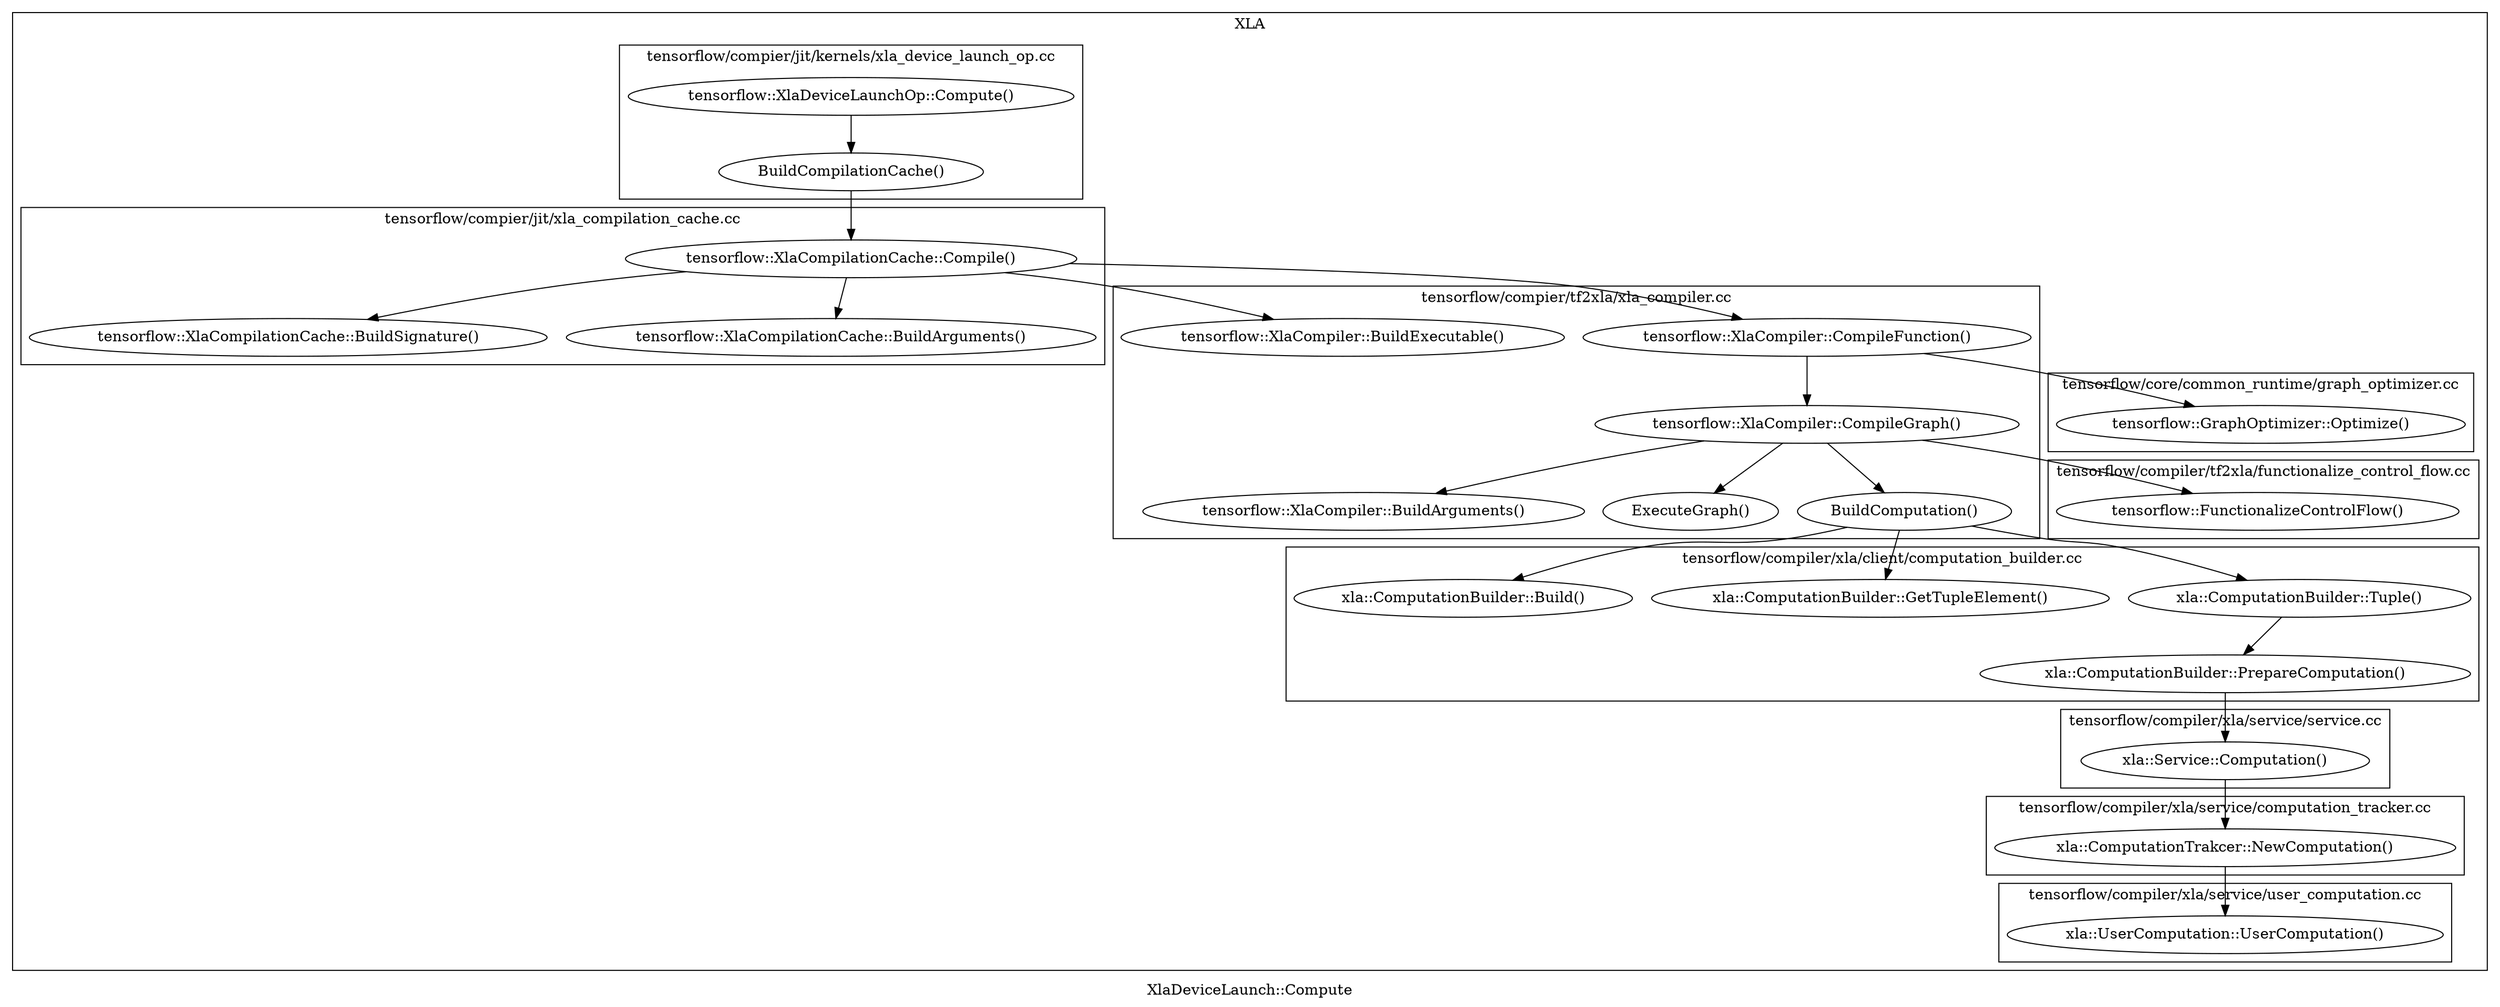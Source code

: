digraph 04 {
  label = "XlaDeviceLaunch::Compute";

  subgraph cluster_xla {
    label = "XLA";

    subgraph cluster_xla_device_launch_op_cc {
      label = "tensorflow/compier/jit/kernels/xla_device_launch_op.cc";
      URL="https://github.com/ROCmSoftwarePlatform/tensorflow/blob/rocm-v1/tensorflow/compiler/jit/kernels/xla_device_launch_op.cc";

      00 [label="tensorflow::XlaDeviceLaunchOp::Compute()" URL="https://github.com/ROCmSoftwarePlatform/tensorflow/blob/rocm-v1/tensorflow/compiler/jit/xla_device_launch_op.cc#L84"];
      01 [label="BuildCompilationCache()" URL="https://github.com/ROCmSoftwarePlatform/tensorflow/blob/rocm-v1/tensorflow/compiler/jit/xla_device_launch_op.cc#L39"];

      00 -> 01;
    }

    subgraph cluster_xla_compilation_cache_cc {
      label = "tensorflow/compier/jit/xla_compilation_cache.cc";
      URL="https://github.com/ROCmSoftwarePlatform/tensorflow/blob/rocm-v1/tensorflow/compiler/jit/xla_compilation_cache.cc";

      02 [label="tensorflow::XlaCompilationCache::Compile()" URL="https://github.com/ROCmSoftwarePlatform/tensorflow/blob/rocm-v1/tensorflow/compiler/jit/xla_compilation_cache.cc#L211"];
      03 [label="tensorflow::XlaCompilationCache::BuildSignature()" URL="https://github.com/ROCmSoftwarePlatform/tensorflow/blob/rocm-v1/tensorflow/compiler/jit/xla_compilation_cache.cc#L94"];
      04 [label="tensorflow::XlaCompilationCache::BuildArguments()" URL="https://github.com/ROCmSoftwarePlatform/tensorflow/blob/rocm-v1/tensorflow/compiler/jit/xla_compilation_cache.cc#L135"];

      01 -> 02;
      02 -> 03;
      02 -> 04;
    }

    subgraph cluster_xla_compiler_cc {
      label = "tensorflow/compier/tf2xla/xla_compiler.cc";
      URL="https://github.com/ROCmSoftwarePlatform/tensorflow/blob/rocm-v1/tensorflow/compiler/tf2xla/xla_compiler.cc";

      05 [label="tensorflow::XlaCompiler::CompileFunction()" URL="https://github.com/ROCmSoftwarePlatform/tensorflow/blob/rocm-v1/tensorflow/compiler/tf2xla/xla_compiler.cc#L110"];
      07 [label="tensorflow::XlaCompiler::CompileGraph()" URL="https://github.com/ROCmSoftwarePlatform/tensorflow/blob/rocm-v1/tensorflow/compiler/tf2xla/xla_compiler.cc#L418"];
      09 [label="tensorflow::XlaCompiler::BuildArguments()" URL="https://github.com/ROCmSoftwarePlatform/tensorflow/blob/rocm-v1/tensorflow/compiler/tf2xla/xla_compiler.cc#L245"];
      10 [label="ExecuteGraph()" URL="https://github.com/ROCmSoftwarePlatform/tensorflow/blob/rocm-v1/tensorflow/compiler/tf2xla/xla_compiler.cc#L195"];

      11 [label="BuildComputation()" URL="https://github.com/ROCmSoftwarePlatform/tensorflow/blob/rocm-v1/tensorflow/compiler/tf2xla/xla_compiler.cc#L340"];

      99 [label="tensorflow::XlaCompiler::BuildExecutable()" URL="https://github.com/ROCmSoftwarePlatform/tensorflow/blob/rocm-v1/tensorflow/compiler/tf2xla/xla_compiler.cc#L161"];

      02 -> 05;
      05 -> 07;
      07 -> 09;
      07 -> 10;
      07 -> 11;

      02 -> 99;
    }

    subgraph cluster_graph_optimizer_cc {
      label = "tensorflow/core/common_runtime/graph_optimizer.cc";
      URL="https://github.com/ROCmSoftwarePlatform/tensorflow/blob/rocm-v1/tensorflow/core/common_runtime/graph_optimizer.cc";

      06 [label="tensorflow::GraphOptimizer::Optimize()" URL="https://github.com/ROCmSoftwarePlatform/tensorflow/blob/rocm-v1/tensorflow/core/common_runtime/graph_optimizer.cc#L36"];

      05 -> 06;
    }

    subgraph cluster_functionalize_control_flow_cc {
      label = "tensorflow/compiler/tf2xla/functionalize_control_flow.cc";
      URL="https://github.com/ROCmSoftwarePlatform/tensorflow/blob/rocm-v1/tensorflow/compiler/tf2xla/functionalize_control_flow.cc";

      08 [label="tensorflow::FunctionalizeControlFlow()" URL="https://github.com/ROCmSoftwarePlatform/tensorflow/blob/rocm-v1/tensorflow/compiler/tf2xla/functionalize_control_flow.cc#L489"];

      07 -> 08;
    }

    subgraph cluster_computation_builder_cc {
      label = "tensorflow/compiler/xla/client/computation_builder.cc";
      URL="https://github.com/ROCmSoftwarePlatform/tensorflow/blob/rocm-v1/tensorflow/compiler/xla/client/computation_builder.cc";

      12 [label="xla::ComputationBuilder::Tuple()" URL="https://github.com/ROCmSoftwarePlatform/tensorflow/blob/rocm-v2/tensorflow/compiler/xla/client/computation_builder.cc#L43"];
      13 [label="xla::ComputationBuilder::PrepareComputation()" URL="https://github.com/ROCmSoftwarePlatform/tensorflow/blob/rocm-v2/tensorflow/compiler/xla/client/computation_builder.cc#L78"];
      17 [label="xla::ComputationBuilder::GetTupleElement()" URL="https://github.com/ROCmSoftwarePlatform/tensorflow/blob/rocm-v2/tensorflow/compiler/xla/client/computation_builder.cc#L540"];
      18 [label="xla::ComputationBuilder::Build()" URL="https://github.com/ROCmSoftwarePlatform/tensorflow/blob/rocm-v2/tensorflow/compiler/xla/client/computation_builder.cc#L1640"];

      11 -> 12;
      12 -> 13;
      11 -> 17;
      11 -> 18;
    }

    subgraph cluster_service_cc {
      label = "tensorflow/compiler/xla/service/service.cc";
      URL="https://github.com/ROCmSoftwarePlatform/tensorflow/blob/rocm-v1/tensorflow/compiler/xla/service/service.cc";

      14 [label="xla::Service::Computation()" URL="https://github.com/ROCmSoftwarePlatform/tensorflow/blob/rocm-v2/tensorflow/compiler/xla/service/service.cc#207"];

      13 -> 14;
    }

    subgraph cluster_computation_tracker_cc {
      label = "tensorflow/compiler/xla/service/computation_tracker.cc";
      URL="https://github.com/ROCmSoftwarePlatform/tensorflow/blob/rocm-v1/tensorflow/compiler/xla/service/computation_trakcer.cc";

      15 [label="xla::ComputationTrakcer::NewComputation()" URL="https://github.com/ROCmSoftwarePlatform/tensorflow/blob/rocm-v2/tensorflow/compiler/xla/service/computation_tracker.cc#L38"];

      14 -> 15;
    }

    subgraph cluster_user_computation_cc {
      label = "tensorflow/compiler/xla/service/user_computation.cc";
      URL="https://github.com/ROCmSoftwarePlatform/tensorflow/blob/rocm-v1/tensorflow/compiler/xla/service/user_computation.cc";

      16 [label="xla::UserComputation::UserComputation()" URL="https://github.com/ROCmSoftwarePlatform/tensorflow/blob/rocm-v2/tensorflow/compiler/xla/service/user_computation.cc#L168"];

      15 -> 16;
    }
  }
}
